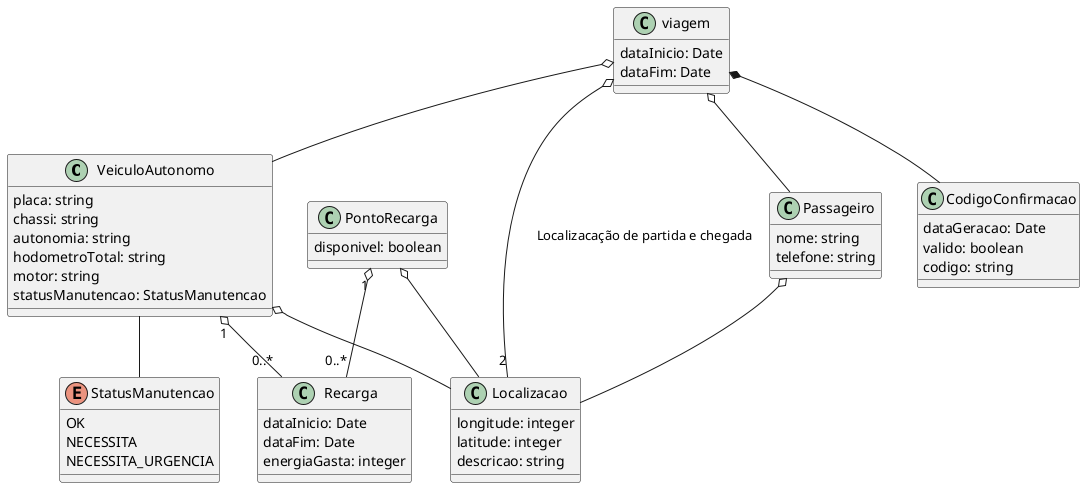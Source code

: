 @startuml
class VeiculoAutonomo{
placa: string
chassi: string
autonomia: string
hodometroTotal: string
motor: string
statusManutencao: StatusManutencao
}

Enum StatusManutencao{
OK
NECESSITA
NECESSITA_URGENCIA
}

class PontoRecarga{
disponivel: boolean
}

class viagem{
dataInicio: Date
dataFim: Date
}

class Localizacao{
longitude: integer
latitude: integer
descricao: string
}

class CodigoConfirmacao{
dataGeracao: Date
valido: boolean
codigo: string
}

class Passageiro{
nome: string
telefone: string
}

class Recarga{
dataInicio: Date
dataFim: Date
energiaGasta: integer
}

viagem o-- Passageiro
viagem o-- VeiculoAutonomo
viagem *-- CodigoConfirmacao
viagem o-- "2" Localizacao: Localizacação de partida e chegada
Passageiro o-- Localizacao
VeiculoAutonomo o-- Localizacao
PontoRecarga o-- Localizacao
PontoRecarga "1" o-- "0..*" Recarga
VeiculoAutonomo "1" o-- "0..*" Recarga

VeiculoAutonomo -- StatusManutencao


@enduml
